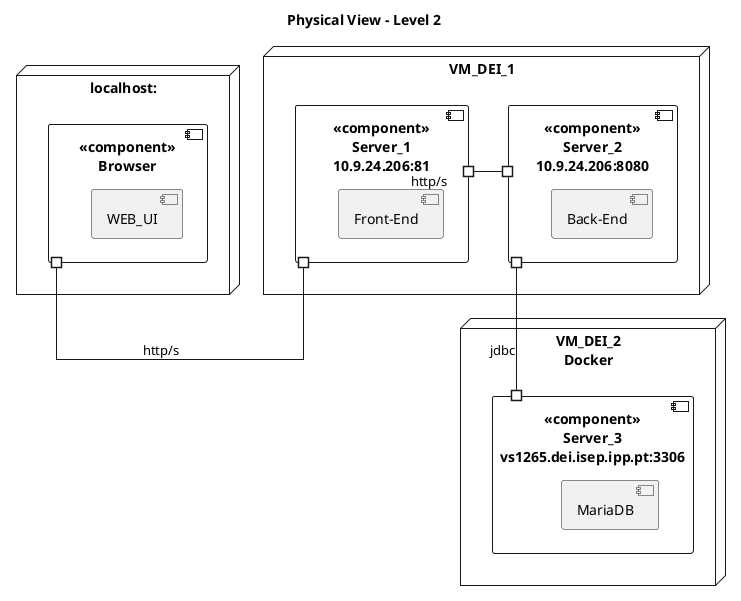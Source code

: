 @startuml
title : Physical View - Level 2

skinparam linetype ortho

node "localhost:" as N1  {
  component "<<component>>\nBrowser" as B  {
    [WEB_UI]
  }
}

node "VM_DEI_1" as VM1  {
  component "<<component>>\nServer_2\n10.9.24.206:8080" as S2  {
      [Back-End]
  }
  component "<<component>>\nServer_1\n10.9.24.206:81" as S1  {
    [Front-End]
  }
}

node "VM_DEI_2\nDocker" as VM2 {
  component "<<component>>\nServer_3\nvs1265.dei.isep.ipp.pt:3306" as S3  {
    [MariaDB]
  }
}

B #-right-# S1 : http/s
S1 #-right-# S2 : http/s
S2 #--# S3 : jdbc

@enduml